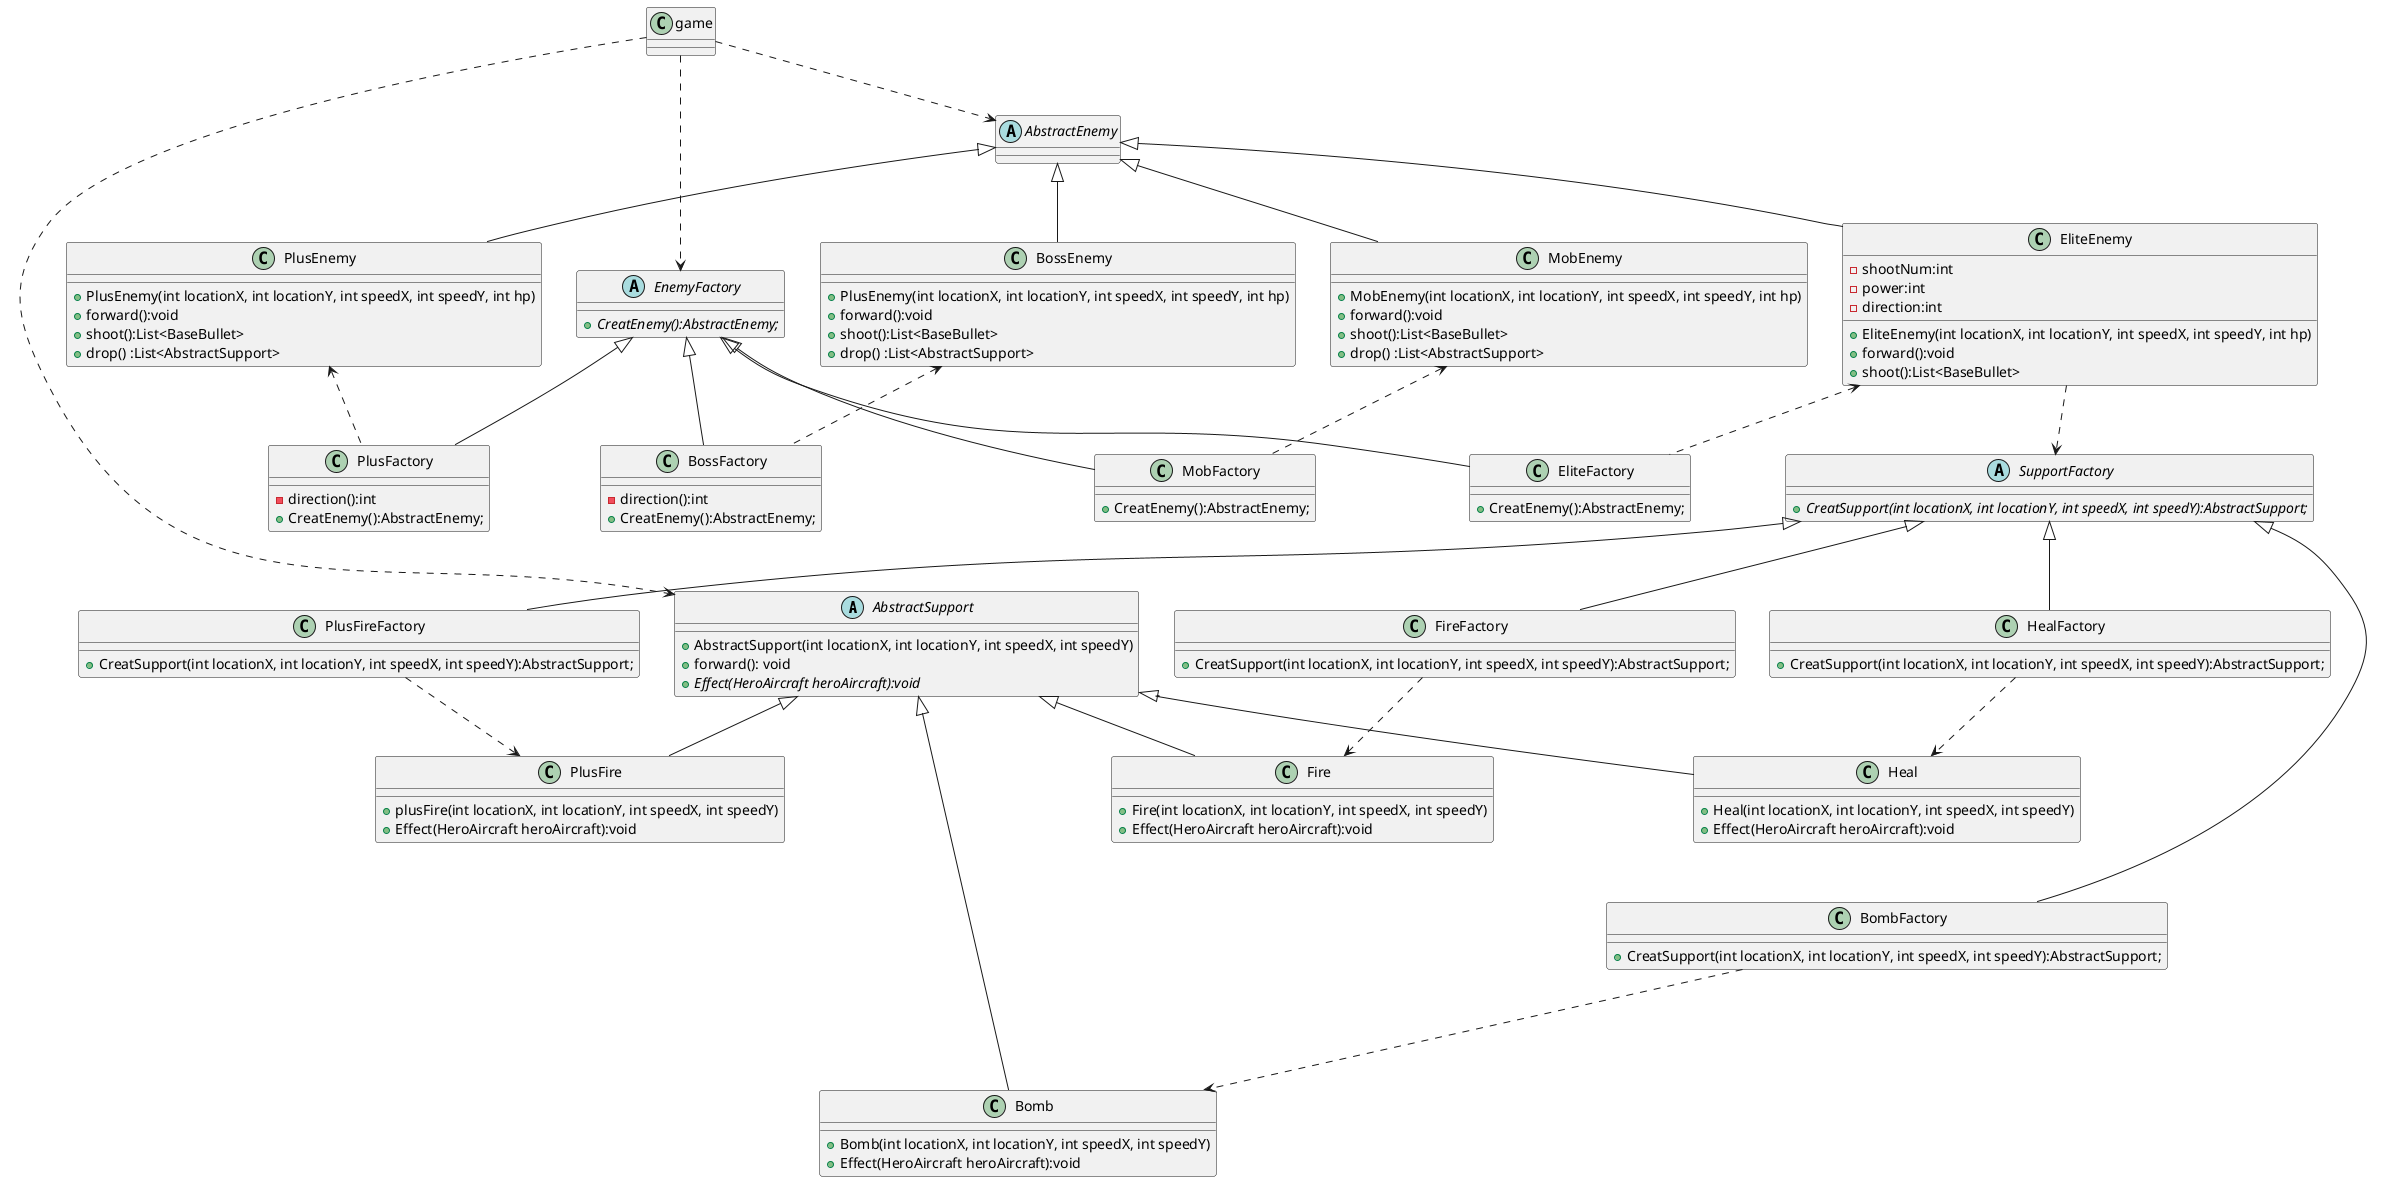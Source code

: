  @startuml
'https://plantuml.com/sequence-diagram

abstract AbstractSupport {
    + AbstractSupport(int locationX, int locationY, int speedX, int speedY)
    + forward(): void
    + {abstract} Effect(HeroAircraft heroAircraft):void
}

class Bomb {
    +Bomb(int locationX, int locationY, int speedX, int speedY)
    +Effect(HeroAircraft heroAircraft):void
}

class Fire {
    +Fire(int locationX, int locationY, int speedX, int speedY)
    +Effect(HeroAircraft heroAircraft):void
}

class Heal {
    +Heal(int locationX, int locationY, int speedX, int speedY)
    +Effect(HeroAircraft heroAircraft):void
}
class PlusFire
{
    +plusFire(int locationX, int locationY, int speedX, int speedY)
    +Effect(HeroAircraft heroAircraft):void
}
AbstractSupport <|-- Bomb
AbstractSupport <|-- Fire
AbstractSupport <|-- Heal
AbstractSupport <|-- PlusFire

abstract class SupportFactory {
    +{abstract}CreatSupport(int locationX, int locationY, int speedX, int speedY):AbstractSupport;
}
class BombFactory {
    +CreatSupport(int locationX, int locationY, int speedX, int speedY):AbstractSupport;
}
class FireFactory {
    +CreatSupport(int locationX, int locationY, int speedX, int speedY):AbstractSupport;
}

class HealFactory {
    +CreatSupport(int locationX, int locationY, int speedX, int speedY):AbstractSupport;
}

class PlusFireFactory
{
    +CreatSupport(int locationX, int locationY, int speedX, int speedY):AbstractSupport;
}
HealFactory ..> Heal
BombFactory ..> Bomb
FireFactory ..> Fire
PlusFireFactory ..> PlusFire
SupportFactory <|-- BombFactory
SupportFactory <|-- FireFactory
SupportFactory <|-- HealFactory
SupportFactory <|-- PlusFireFactory

class MobEnemy {
    + MobEnemy(int locationX, int locationY, int speedX, int speedY, int hp)
    + forward():void
    + shoot():List<BaseBullet>
    + drop() :List<AbstractSupport>
}
AbstractEnemy <|-- MobEnemy

class PlusEnemy{
    + PlusEnemy(int locationX, int locationY, int speedX, int speedY, int hp)
    + forward():void
    + shoot():List<BaseBullet>
    + drop() :List<AbstractSupport>
}
AbstractEnemy <|-- PlusEnemy

class EliteEnemy {
    - shootNum:int
    - power:int
    - direction:int
    + EliteEnemy(int locationX, int locationY, int speedX, int speedY, int hp)
    + forward():void
    + shoot():List<BaseBullet>
}
AbstractEnemy <|-- EliteEnemy

class BossEnemy{
    + PlusEnemy(int locationX, int locationY, int speedX, int speedY, int hp)
    + forward():void
    + shoot():List<BaseBullet>
    + drop() :List<AbstractSupport>
}
AbstractEnemy <|-- BossEnemy

abstract class AbstractEnemy
{
}

abstract class EnemyFactory {
    +{abstract}CreatEnemy():AbstractEnemy;
}
class EliteFactory {
    +CreatEnemy():AbstractEnemy;
}
class MobFactory {
    +CreatEnemy():AbstractEnemy;
}
class PlusFactory{
    -direction():int
    +CreatEnemy():AbstractEnemy;
}
class BossFactory{
    -direction():int
    +CreatEnemy():AbstractEnemy;
}
MobEnemy <.. MobFactory
EliteEnemy <.. EliteFactory
EnemyFactory <|-- EliteFactory
EnemyFactory <|-- MobFactory
EnemyFactory <|-- PlusFactory
PlusEnemy <.. PlusFactory
EnemyFactory <|-- BossFactory
BossEnemy <.. BossFactory



class game{}
game ..> AbstractEnemy
game ..> EnemyFactory
game ..> AbstractSupport
EliteEnemy ..> SupportFactory
@enduml